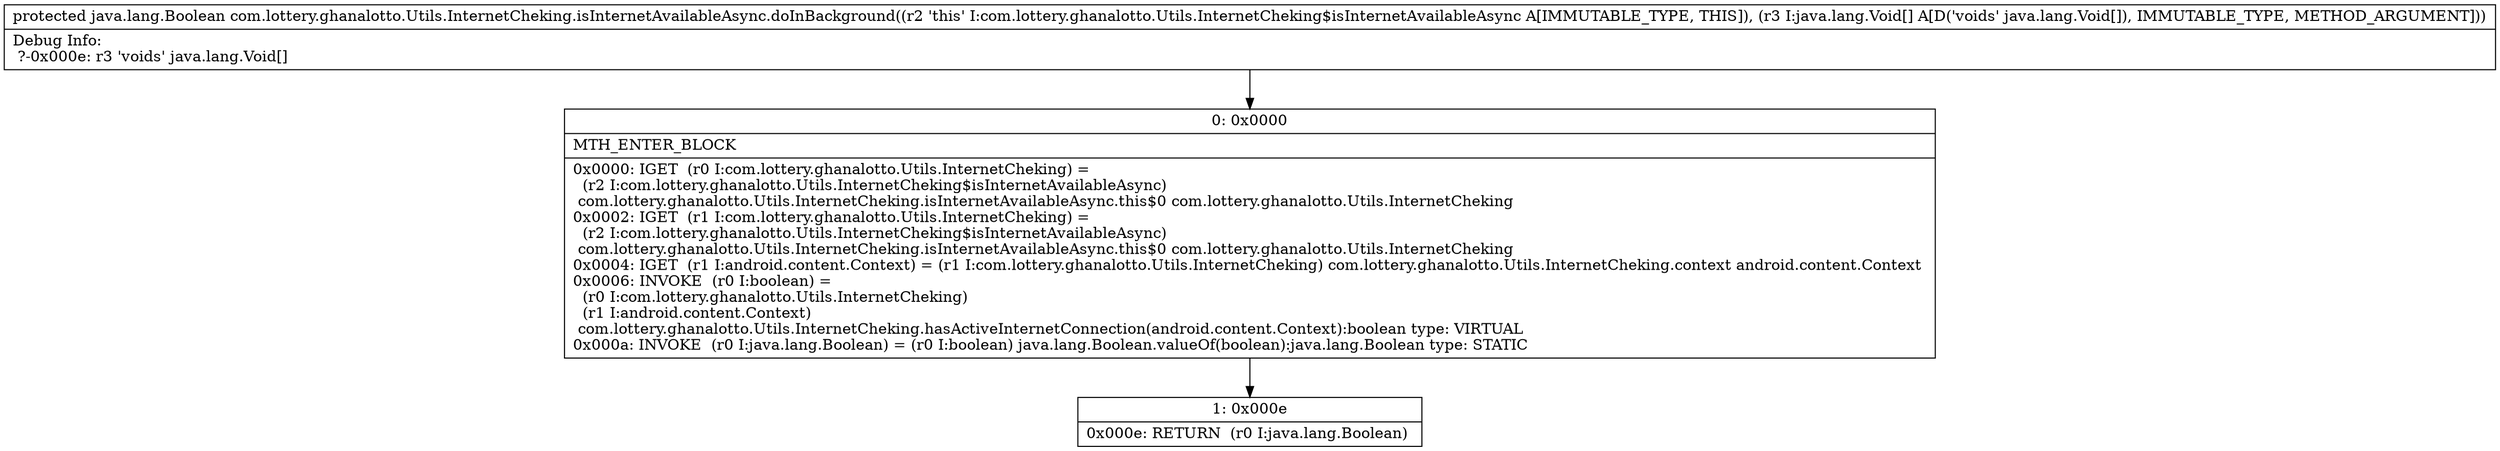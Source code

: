 digraph "CFG forcom.lottery.ghanalotto.Utils.InternetCheking.isInternetAvailableAsync.doInBackground([Ljava\/lang\/Void;)Ljava\/lang\/Boolean;" {
Node_0 [shape=record,label="{0\:\ 0x0000|MTH_ENTER_BLOCK\l|0x0000: IGET  (r0 I:com.lottery.ghanalotto.Utils.InternetCheking) = \l  (r2 I:com.lottery.ghanalotto.Utils.InternetCheking$isInternetAvailableAsync)\l com.lottery.ghanalotto.Utils.InternetCheking.isInternetAvailableAsync.this$0 com.lottery.ghanalotto.Utils.InternetCheking \l0x0002: IGET  (r1 I:com.lottery.ghanalotto.Utils.InternetCheking) = \l  (r2 I:com.lottery.ghanalotto.Utils.InternetCheking$isInternetAvailableAsync)\l com.lottery.ghanalotto.Utils.InternetCheking.isInternetAvailableAsync.this$0 com.lottery.ghanalotto.Utils.InternetCheking \l0x0004: IGET  (r1 I:android.content.Context) = (r1 I:com.lottery.ghanalotto.Utils.InternetCheking) com.lottery.ghanalotto.Utils.InternetCheking.context android.content.Context \l0x0006: INVOKE  (r0 I:boolean) = \l  (r0 I:com.lottery.ghanalotto.Utils.InternetCheking)\l  (r1 I:android.content.Context)\l com.lottery.ghanalotto.Utils.InternetCheking.hasActiveInternetConnection(android.content.Context):boolean type: VIRTUAL \l0x000a: INVOKE  (r0 I:java.lang.Boolean) = (r0 I:boolean) java.lang.Boolean.valueOf(boolean):java.lang.Boolean type: STATIC \l}"];
Node_1 [shape=record,label="{1\:\ 0x000e|0x000e: RETURN  (r0 I:java.lang.Boolean) \l}"];
MethodNode[shape=record,label="{protected java.lang.Boolean com.lottery.ghanalotto.Utils.InternetCheking.isInternetAvailableAsync.doInBackground((r2 'this' I:com.lottery.ghanalotto.Utils.InternetCheking$isInternetAvailableAsync A[IMMUTABLE_TYPE, THIS]), (r3 I:java.lang.Void[] A[D('voids' java.lang.Void[]), IMMUTABLE_TYPE, METHOD_ARGUMENT]))  | Debug Info:\l  ?\-0x000e: r3 'voids' java.lang.Void[]\l}"];
MethodNode -> Node_0;
Node_0 -> Node_1;
}

